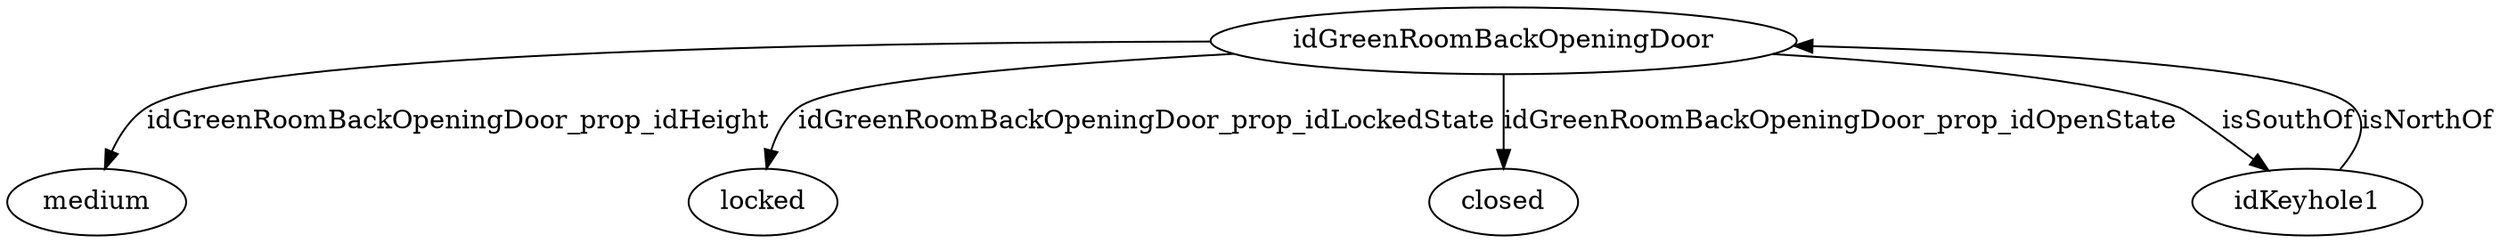 strict digraph  {
idGreenRoomBackOpeningDoor [node_type=entity_node, root=root];
medium;
locked;
closed;
idKeyhole1;
idGreenRoomBackOpeningDoor -> medium  [edge_type=property, label=idGreenRoomBackOpeningDoor_prop_idHeight];
idGreenRoomBackOpeningDoor -> locked  [edge_type=property, label=idGreenRoomBackOpeningDoor_prop_idLockedState];
idGreenRoomBackOpeningDoor -> closed  [edge_type=property, label=idGreenRoomBackOpeningDoor_prop_idOpenState];
idGreenRoomBackOpeningDoor -> idKeyhole1  [edge_type=relationship, label=isSouthOf];
idKeyhole1 -> idGreenRoomBackOpeningDoor  [edge_type=relationship, label=isNorthOf];
}
